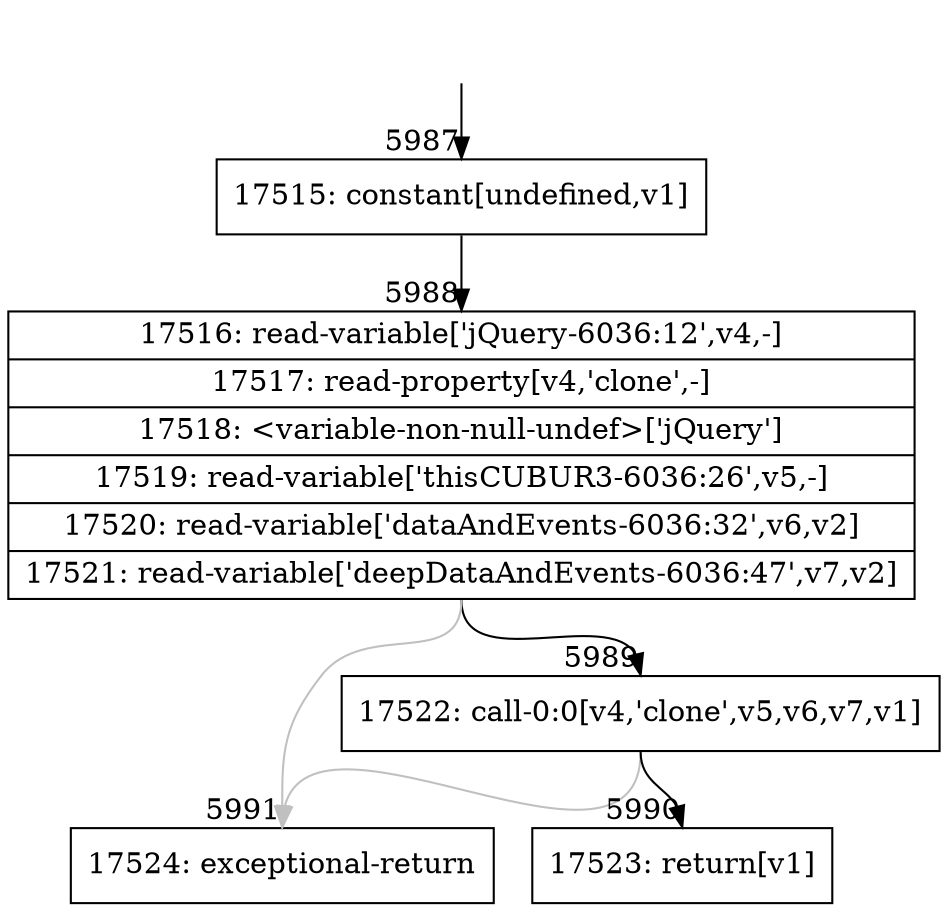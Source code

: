 digraph {
rankdir="TD"
BB_entry396[shape=none,label=""];
BB_entry396 -> BB5987 [tailport=s, headport=n, headlabel="    5987"]
BB5987 [shape=record label="{17515: constant[undefined,v1]}" ] 
BB5987 -> BB5988 [tailport=s, headport=n, headlabel="      5988"]
BB5988 [shape=record label="{17516: read-variable['jQuery-6036:12',v4,-]|17517: read-property[v4,'clone',-]|17518: \<variable-non-null-undef\>['jQuery']|17519: read-variable['thisCUBUR3-6036:26',v5,-]|17520: read-variable['dataAndEvents-6036:32',v6,v2]|17521: read-variable['deepDataAndEvents-6036:47',v7,v2]}" ] 
BB5988 -> BB5989 [tailport=s, headport=n, headlabel="      5989"]
BB5988 -> BB5991 [tailport=s, headport=n, color=gray, headlabel="      5991"]
BB5989 [shape=record label="{17522: call-0:0[v4,'clone',v5,v6,v7,v1]}" ] 
BB5989 -> BB5990 [tailport=s, headport=n, headlabel="      5990"]
BB5989 -> BB5991 [tailport=s, headport=n, color=gray]
BB5990 [shape=record label="{17523: return[v1]}" ] 
BB5991 [shape=record label="{17524: exceptional-return}" ] 
}
